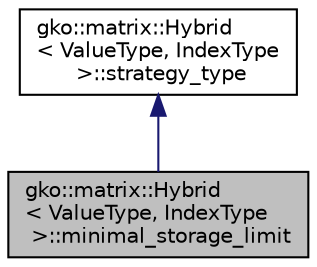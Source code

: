 digraph "gko::matrix::Hybrid&lt; ValueType, IndexType &gt;::minimal_storage_limit"
{
 // INTERACTIVE_SVG=YES
  edge [fontname="Helvetica",fontsize="10",labelfontname="Helvetica",labelfontsize="10"];
  node [fontname="Helvetica",fontsize="10",shape=record];
  Node1 [label="gko::matrix::Hybrid\l\< ValueType, IndexType\l \>::minimal_storage_limit",height=0.2,width=0.4,color="black", fillcolor="grey75", style="filled", fontcolor="black"];
  Node2 -> Node1 [dir="back",color="midnightblue",fontsize="10",style="solid",fontname="Helvetica"];
  Node2 [label="gko::matrix::Hybrid\l\< ValueType, IndexType\l \>::strategy_type",height=0.2,width=0.4,color="black", fillcolor="white", style="filled",URL="$classgko_1_1matrix_1_1Hybrid_1_1strategy__type.html",tooltip="strategy_type is to decide how to set the hybrid config. "];
}
